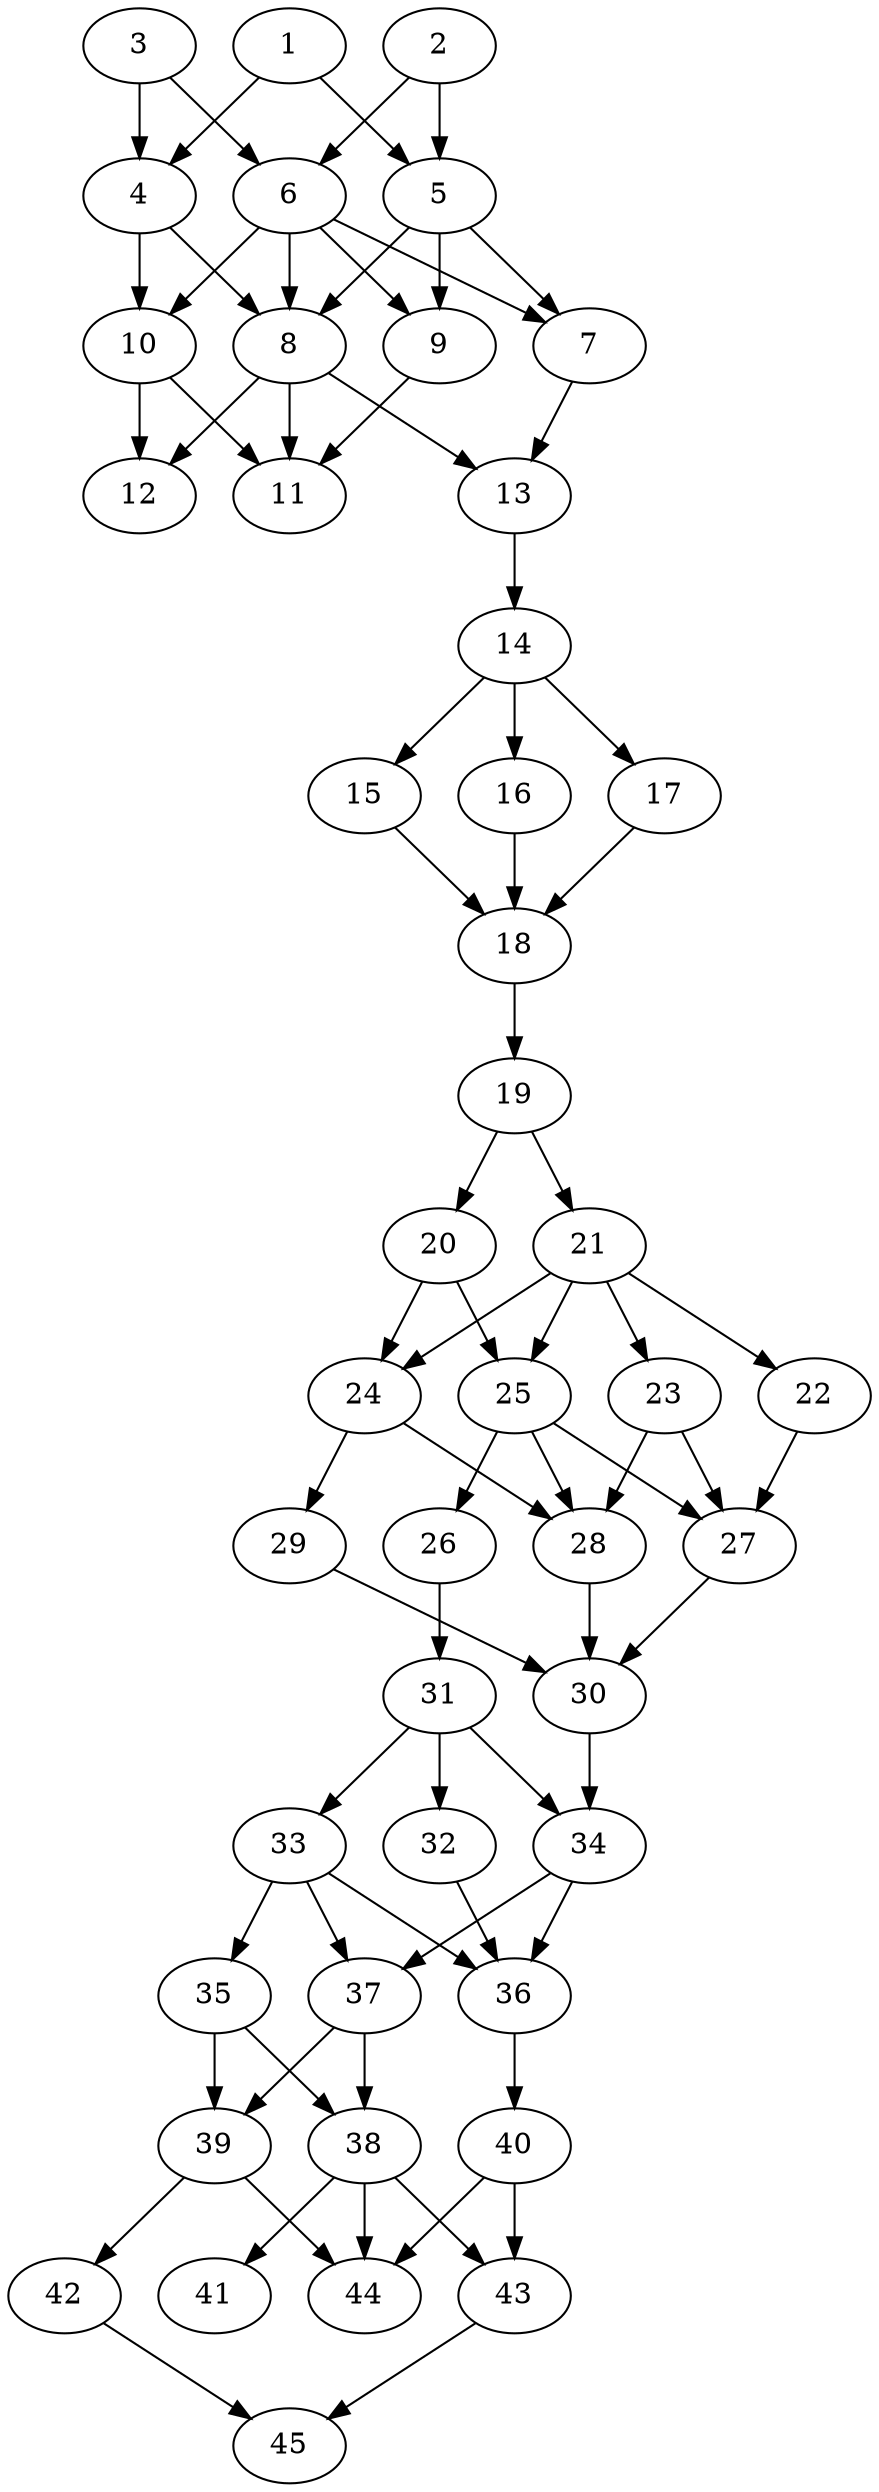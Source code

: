 // DAG automatically generated by daggen at Thu Oct  3 14:07:25 2019
// ./daggen --dot -n 45 --ccr 0.4 --fat 0.3 --regular 0.5 --density 0.7 --mindata 5242880 --maxdata 52428800 
digraph G {
  1 [size="55214080", alpha="0.12", expect_size="22085632"] 
  1 -> 4 [size ="22085632"]
  1 -> 5 [size ="22085632"]
  2 [size="55915520", alpha="0.17", expect_size="22366208"] 
  2 -> 5 [size ="22366208"]
  2 -> 6 [size ="22366208"]
  3 [size="100341760", alpha="0.05", expect_size="40136704"] 
  3 -> 4 [size ="40136704"]
  3 -> 6 [size ="40136704"]
  4 [size="70704640", alpha="0.06", expect_size="28281856"] 
  4 -> 8 [size ="28281856"]
  4 -> 10 [size ="28281856"]
  5 [size="104627200", alpha="0.00", expect_size="41850880"] 
  5 -> 7 [size ="41850880"]
  5 -> 8 [size ="41850880"]
  5 -> 9 [size ="41850880"]
  6 [size="70382080", alpha="0.12", expect_size="28152832"] 
  6 -> 7 [size ="28152832"]
  6 -> 8 [size ="28152832"]
  6 -> 9 [size ="28152832"]
  6 -> 10 [size ="28152832"]
  7 [size="88954880", alpha="0.13", expect_size="35581952"] 
  7 -> 13 [size ="35581952"]
  8 [size="100697600", alpha="0.11", expect_size="40279040"] 
  8 -> 11 [size ="40279040"]
  8 -> 12 [size ="40279040"]
  8 -> 13 [size ="40279040"]
  9 [size="96320000", alpha="0.06", expect_size="38528000"] 
  9 -> 11 [size ="38528000"]
  10 [size="44421120", alpha="0.05", expect_size="17768448"] 
  10 -> 11 [size ="17768448"]
  10 -> 12 [size ="17768448"]
  11 [size="19658240", alpha="0.10", expect_size="7863296"] 
  12 [size="90048000", alpha="0.10", expect_size="36019200"] 
  13 [size="74475520", alpha="0.19", expect_size="29790208"] 
  13 -> 14 [size ="29790208"]
  14 [size="102108160", alpha="0.07", expect_size="40843264"] 
  14 -> 15 [size ="40843264"]
  14 -> 16 [size ="40843264"]
  14 -> 17 [size ="40843264"]
  15 [size="19586560", alpha="0.20", expect_size="7834624"] 
  15 -> 18 [size ="7834624"]
  16 [size="21276160", alpha="0.12", expect_size="8510464"] 
  16 -> 18 [size ="8510464"]
  17 [size="92198400", alpha="0.17", expect_size="36879360"] 
  17 -> 18 [size ="36879360"]
  18 [size="51773440", alpha="0.11", expect_size="20709376"] 
  18 -> 19 [size ="20709376"]
  19 [size="116469760", alpha="0.08", expect_size="46587904"] 
  19 -> 20 [size ="46587904"]
  19 -> 21 [size ="46587904"]
  20 [size="36748800", alpha="0.01", expect_size="14699520"] 
  20 -> 24 [size ="14699520"]
  20 -> 25 [size ="14699520"]
  21 [size="63331840", alpha="0.02", expect_size="25332736"] 
  21 -> 22 [size ="25332736"]
  21 -> 23 [size ="25332736"]
  21 -> 24 [size ="25332736"]
  21 -> 25 [size ="25332736"]
  22 [size="120819200", alpha="0.09", expect_size="48327680"] 
  22 -> 27 [size ="48327680"]
  23 [size="62466560", alpha="0.12", expect_size="24986624"] 
  23 -> 27 [size ="24986624"]
  23 -> 28 [size ="24986624"]
  24 [size="58529280", alpha="0.04", expect_size="23411712"] 
  24 -> 28 [size ="23411712"]
  24 -> 29 [size ="23411712"]
  25 [size="99253760", alpha="0.12", expect_size="39701504"] 
  25 -> 26 [size ="39701504"]
  25 -> 27 [size ="39701504"]
  25 -> 28 [size ="39701504"]
  26 [size="97223680", alpha="0.09", expect_size="38889472"] 
  26 -> 31 [size ="38889472"]
  27 [size="51366400", alpha="0.19", expect_size="20546560"] 
  27 -> 30 [size ="20546560"]
  28 [size="34388480", alpha="0.04", expect_size="13755392"] 
  28 -> 30 [size ="13755392"]
  29 [size="99059200", alpha="0.03", expect_size="39623680"] 
  29 -> 30 [size ="39623680"]
  30 [size="30167040", alpha="0.08", expect_size="12066816"] 
  30 -> 34 [size ="12066816"]
  31 [size="38991360", alpha="0.13", expect_size="15596544"] 
  31 -> 32 [size ="15596544"]
  31 -> 33 [size ="15596544"]
  31 -> 34 [size ="15596544"]
  32 [size="49679360", alpha="0.12", expect_size="19871744"] 
  32 -> 36 [size ="19871744"]
  33 [size="105036800", alpha="0.01", expect_size="42014720"] 
  33 -> 35 [size ="42014720"]
  33 -> 36 [size ="42014720"]
  33 -> 37 [size ="42014720"]
  34 [size="56373760", alpha="0.05", expect_size="22549504"] 
  34 -> 36 [size ="22549504"]
  34 -> 37 [size ="22549504"]
  35 [size="79249920", alpha="0.10", expect_size="31699968"] 
  35 -> 38 [size ="31699968"]
  35 -> 39 [size ="31699968"]
  36 [size="29258240", alpha="0.17", expect_size="11703296"] 
  36 -> 40 [size ="11703296"]
  37 [size="81635840", alpha="0.17", expect_size="32654336"] 
  37 -> 38 [size ="32654336"]
  37 -> 39 [size ="32654336"]
  38 [size="76308480", alpha="0.04", expect_size="30523392"] 
  38 -> 41 [size ="30523392"]
  38 -> 43 [size ="30523392"]
  38 -> 44 [size ="30523392"]
  39 [size="100861440", alpha="0.08", expect_size="40344576"] 
  39 -> 42 [size ="40344576"]
  39 -> 44 [size ="40344576"]
  40 [size="120550400", alpha="0.16", expect_size="48220160"] 
  40 -> 43 [size ="48220160"]
  40 -> 44 [size ="48220160"]
  41 [size="48719360", alpha="0.13", expect_size="19487744"] 
  42 [size="127854080", alpha="0.07", expect_size="51141632"] 
  42 -> 45 [size ="51141632"]
  43 [size="81000960", alpha="0.11", expect_size="32400384"] 
  43 -> 45 [size ="32400384"]
  44 [size="87495680", alpha="0.02", expect_size="34998272"] 
  45 [size="118371840", alpha="0.07", expect_size="47348736"] 
}
